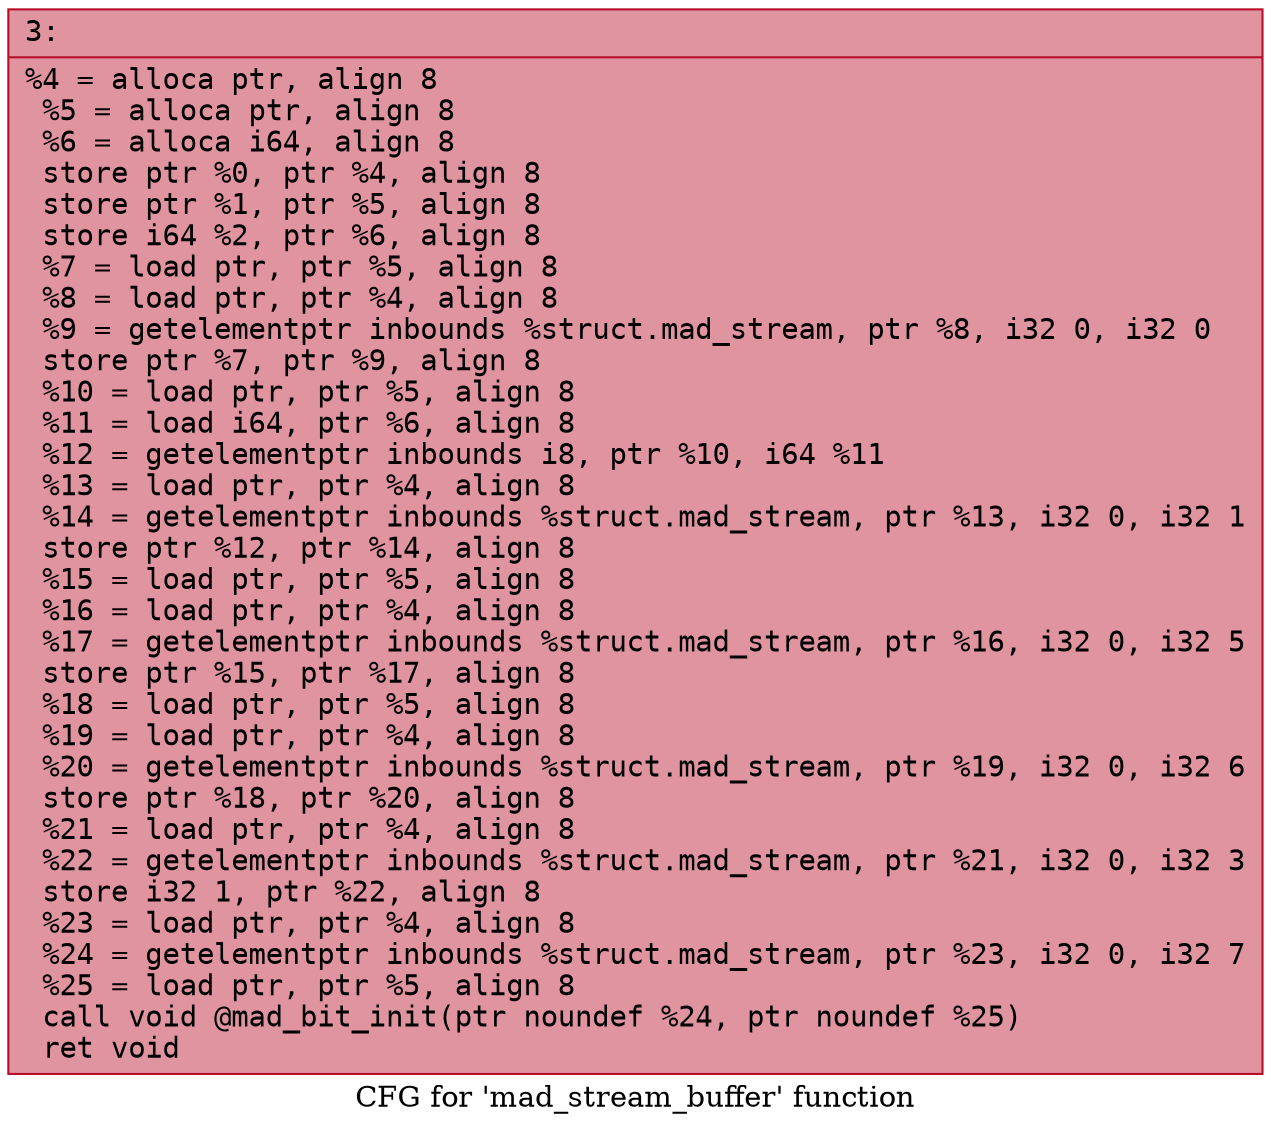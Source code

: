 digraph "CFG for 'mad_stream_buffer' function" {
	label="CFG for 'mad_stream_buffer' function";

	Node0x600001056120 [shape=record,color="#b70d28ff", style=filled, fillcolor="#b70d2870" fontname="Courier",label="{3:\l|  %4 = alloca ptr, align 8\l  %5 = alloca ptr, align 8\l  %6 = alloca i64, align 8\l  store ptr %0, ptr %4, align 8\l  store ptr %1, ptr %5, align 8\l  store i64 %2, ptr %6, align 8\l  %7 = load ptr, ptr %5, align 8\l  %8 = load ptr, ptr %4, align 8\l  %9 = getelementptr inbounds %struct.mad_stream, ptr %8, i32 0, i32 0\l  store ptr %7, ptr %9, align 8\l  %10 = load ptr, ptr %5, align 8\l  %11 = load i64, ptr %6, align 8\l  %12 = getelementptr inbounds i8, ptr %10, i64 %11\l  %13 = load ptr, ptr %4, align 8\l  %14 = getelementptr inbounds %struct.mad_stream, ptr %13, i32 0, i32 1\l  store ptr %12, ptr %14, align 8\l  %15 = load ptr, ptr %5, align 8\l  %16 = load ptr, ptr %4, align 8\l  %17 = getelementptr inbounds %struct.mad_stream, ptr %16, i32 0, i32 5\l  store ptr %15, ptr %17, align 8\l  %18 = load ptr, ptr %5, align 8\l  %19 = load ptr, ptr %4, align 8\l  %20 = getelementptr inbounds %struct.mad_stream, ptr %19, i32 0, i32 6\l  store ptr %18, ptr %20, align 8\l  %21 = load ptr, ptr %4, align 8\l  %22 = getelementptr inbounds %struct.mad_stream, ptr %21, i32 0, i32 3\l  store i32 1, ptr %22, align 8\l  %23 = load ptr, ptr %4, align 8\l  %24 = getelementptr inbounds %struct.mad_stream, ptr %23, i32 0, i32 7\l  %25 = load ptr, ptr %5, align 8\l  call void @mad_bit_init(ptr noundef %24, ptr noundef %25)\l  ret void\l}"];
}
